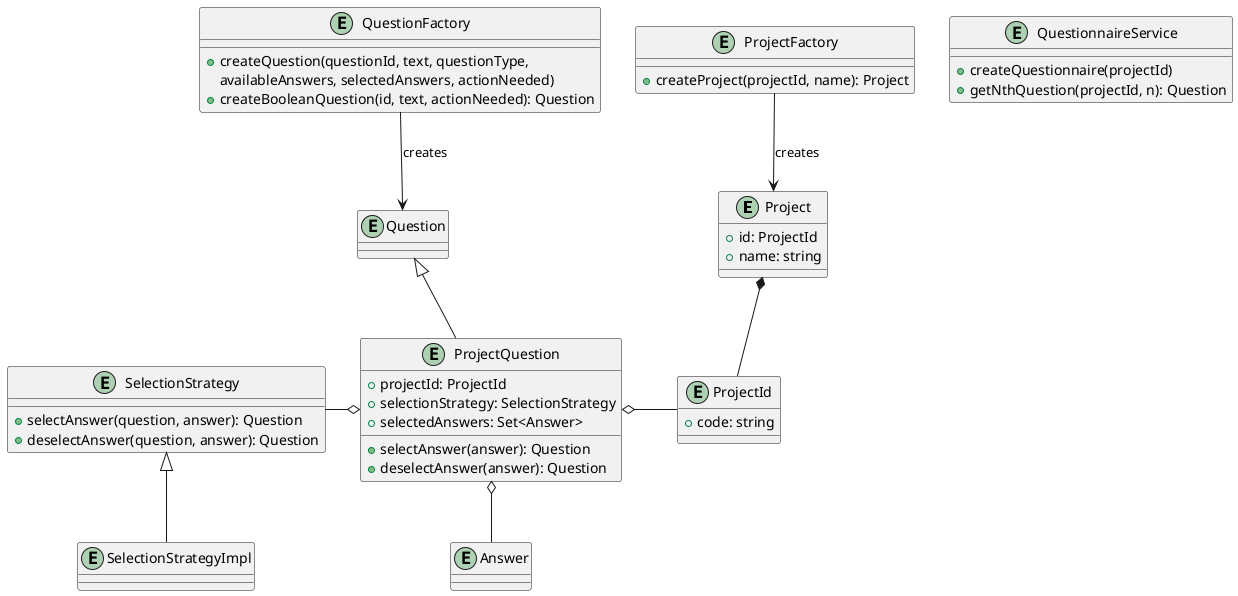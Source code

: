 @startuml

entity Project {
  +id: ProjectId
  +name: string
}

entity ProjectId {
  +code: string
}

entity Answer {
}

entity Question {
}

entity ProjectQuestion {
  +projectId: ProjectId
  +selectionStrategy: SelectionStrategy
  +selectedAnswers: Set<Answer>
  +selectAnswer(answer): Question
  +deselectAnswer(answer): Question
}

entity SelectionStrategy {
  +selectAnswer(question, answer): Question
  +deselectAnswer(question, answer): Question
}

entity SelectionStrategyImpl {
}

entity ProjectFactory {
  +createProject(projectId, name): Project
}

entity QuestionFactory {
  +createQuestion(questionId, text, questionType,
  availableAnswers, selectedAnswers, actionNeeded)
  +createBooleanQuestion(id, text, actionNeeded): Question
}

entity QuestionnaireService {
  +createQuestionnaire(projectId)
  +getNthQuestion(projectId, n): Question
}

Project *-- ProjectId
ProjectFactory --> Project : creates
QuestionFactory --> Question : creates
ProjectQuestion -up-|> Question
ProjectQuestion o- ProjectId
ProjectQuestion o-- Answer
SelectionStrategy -right-o ProjectQuestion
SelectionStrategyImpl -up-|> SelectionStrategy


@enduml